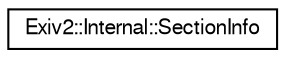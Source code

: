 digraph "Graphical Class Hierarchy"
{
  edge [fontname="FreeSans",fontsize="10",labelfontname="FreeSans",labelfontsize="10"];
  node [fontname="FreeSans",fontsize="10",shape=record];
  rankdir="LR";
  Node1 [label="Exiv2::Internal::SectionInfo",height=0.2,width=0.4,color="black", fillcolor="white", style="filled",URL="$structExiv2_1_1Internal_1_1SectionInfo.html",tooltip="The details of a section. "];
}
